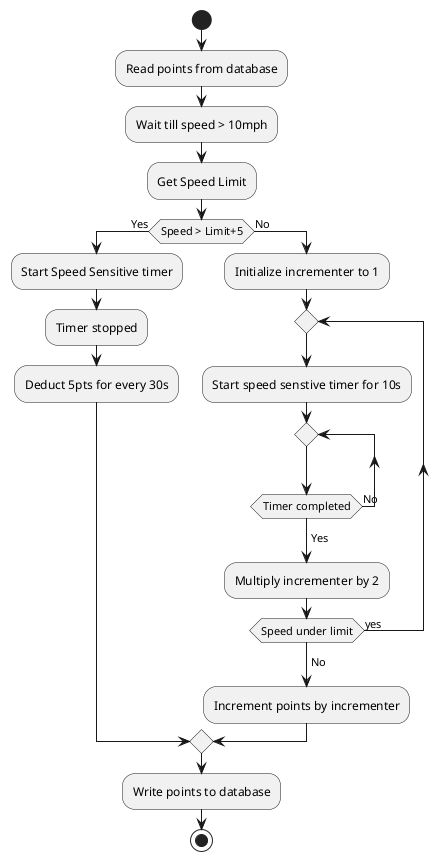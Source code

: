 @startuml

start
:Read points from database;
:Wait till speed > 10mph;
:Get Speed Limit;

if (Speed > Limit+5) then (Yes)
:Start Speed Sensitive timer;
:Timer stopped;
:Deduct 5pts for every 30s;

else (No)
:Initialize incrementer to 1;
repeat
  :Start speed senstive timer for 10s;
  repeat
  repeat while (Timer completed) is (No)
  ->Yes;
  :Multiply incrementer by 2;
repeat while (Speed under limit) is (yes)
->No;
:Increment points by incrementer;
endif
:Write points to database;
stop

@enduml

